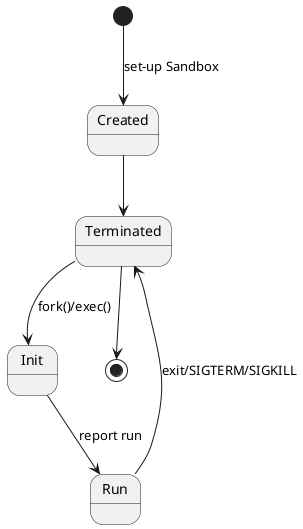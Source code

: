 @startuml
[*] --> Created : set-up Sandbox
Created --> Terminated
Terminated --> Init : fork()/exec()
Init --> Run : report run
Run --> Terminated : exit/SIGTERM/SIGKILL
Terminated --> [*]
@enduml
